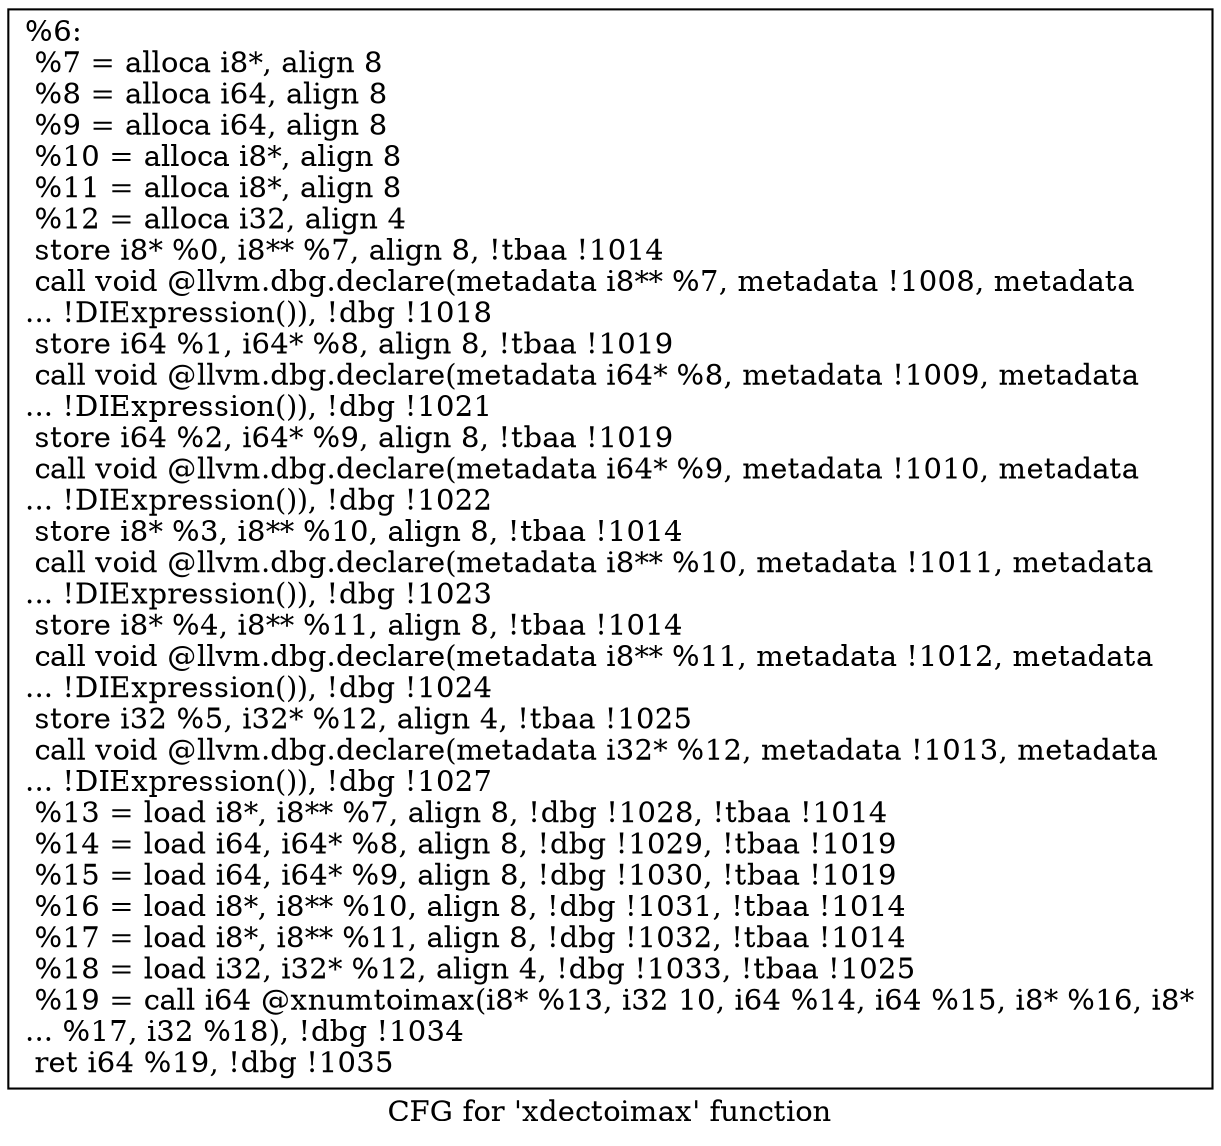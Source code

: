 digraph "CFG for 'xdectoimax' function" {
	label="CFG for 'xdectoimax' function";

	Node0x1818790 [shape=record,label="{%6:\l  %7 = alloca i8*, align 8\l  %8 = alloca i64, align 8\l  %9 = alloca i64, align 8\l  %10 = alloca i8*, align 8\l  %11 = alloca i8*, align 8\l  %12 = alloca i32, align 4\l  store i8* %0, i8** %7, align 8, !tbaa !1014\l  call void @llvm.dbg.declare(metadata i8** %7, metadata !1008, metadata\l... !DIExpression()), !dbg !1018\l  store i64 %1, i64* %8, align 8, !tbaa !1019\l  call void @llvm.dbg.declare(metadata i64* %8, metadata !1009, metadata\l... !DIExpression()), !dbg !1021\l  store i64 %2, i64* %9, align 8, !tbaa !1019\l  call void @llvm.dbg.declare(metadata i64* %9, metadata !1010, metadata\l... !DIExpression()), !dbg !1022\l  store i8* %3, i8** %10, align 8, !tbaa !1014\l  call void @llvm.dbg.declare(metadata i8** %10, metadata !1011, metadata\l... !DIExpression()), !dbg !1023\l  store i8* %4, i8** %11, align 8, !tbaa !1014\l  call void @llvm.dbg.declare(metadata i8** %11, metadata !1012, metadata\l... !DIExpression()), !dbg !1024\l  store i32 %5, i32* %12, align 4, !tbaa !1025\l  call void @llvm.dbg.declare(metadata i32* %12, metadata !1013, metadata\l... !DIExpression()), !dbg !1027\l  %13 = load i8*, i8** %7, align 8, !dbg !1028, !tbaa !1014\l  %14 = load i64, i64* %8, align 8, !dbg !1029, !tbaa !1019\l  %15 = load i64, i64* %9, align 8, !dbg !1030, !tbaa !1019\l  %16 = load i8*, i8** %10, align 8, !dbg !1031, !tbaa !1014\l  %17 = load i8*, i8** %11, align 8, !dbg !1032, !tbaa !1014\l  %18 = load i32, i32* %12, align 4, !dbg !1033, !tbaa !1025\l  %19 = call i64 @xnumtoimax(i8* %13, i32 10, i64 %14, i64 %15, i8* %16, i8*\l... %17, i32 %18), !dbg !1034\l  ret i64 %19, !dbg !1035\l}"];
}
